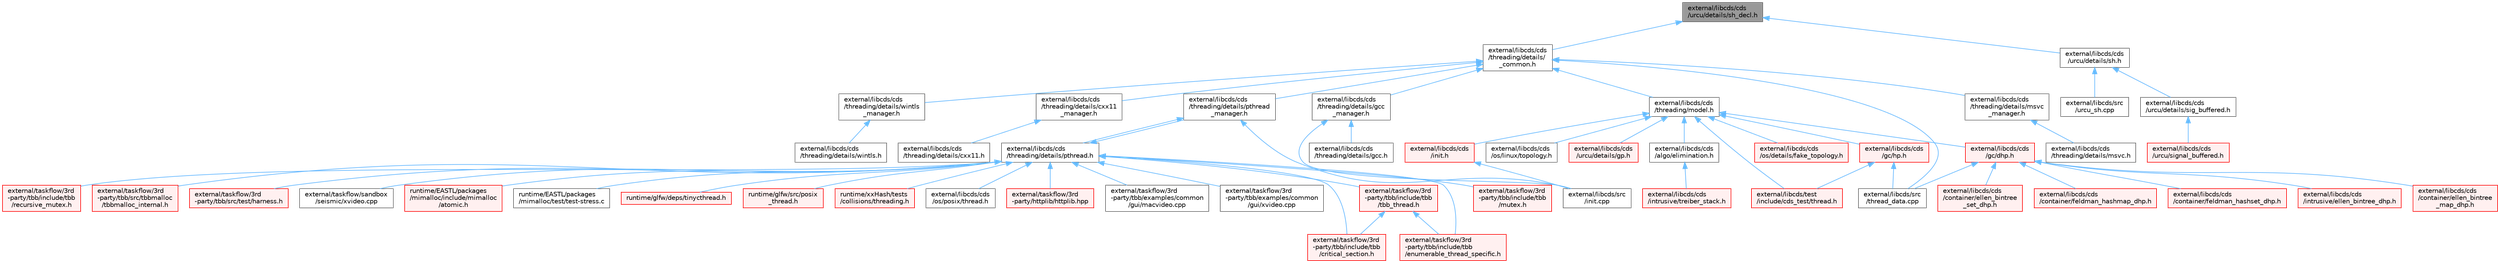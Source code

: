 digraph "external/libcds/cds/urcu/details/sh_decl.h"
{
 // LATEX_PDF_SIZE
  bgcolor="transparent";
  edge [fontname=Helvetica,fontsize=10,labelfontname=Helvetica,labelfontsize=10];
  node [fontname=Helvetica,fontsize=10,shape=box,height=0.2,width=0.4];
  Node1 [id="Node000001",label="external/libcds/cds\l/urcu/details/sh_decl.h",height=0.2,width=0.4,color="gray40", fillcolor="grey60", style="filled", fontcolor="black",tooltip=" "];
  Node1 -> Node2 [id="edge1_Node000001_Node000002",dir="back",color="steelblue1",style="solid",tooltip=" "];
  Node2 [id="Node000002",label="external/libcds/cds\l/threading/details/\l_common.h",height=0.2,width=0.4,color="grey40", fillcolor="white", style="filled",URL="$__common_8h.html",tooltip=" "];
  Node2 -> Node3 [id="edge2_Node000002_Node000003",dir="back",color="steelblue1",style="solid",tooltip=" "];
  Node3 [id="Node000003",label="external/libcds/cds\l/threading/details/cxx11\l_manager.h",height=0.2,width=0.4,color="grey40", fillcolor="white", style="filled",URL="$cxx11__manager_8h.html",tooltip=" "];
  Node3 -> Node4 [id="edge3_Node000003_Node000004",dir="back",color="steelblue1",style="solid",tooltip=" "];
  Node4 [id="Node000004",label="external/libcds/cds\l/threading/details/cxx11.h",height=0.2,width=0.4,color="grey40", fillcolor="white", style="filled",URL="$cxx11_8h.html",tooltip=" "];
  Node2 -> Node5 [id="edge4_Node000002_Node000005",dir="back",color="steelblue1",style="solid",tooltip=" "];
  Node5 [id="Node000005",label="external/libcds/cds\l/threading/details/gcc\l_manager.h",height=0.2,width=0.4,color="grey40", fillcolor="white", style="filled",URL="$gcc__manager_8h.html",tooltip=" "];
  Node5 -> Node6 [id="edge5_Node000005_Node000006",dir="back",color="steelblue1",style="solid",tooltip=" "];
  Node6 [id="Node000006",label="external/libcds/cds\l/threading/details/gcc.h",height=0.2,width=0.4,color="grey40", fillcolor="white", style="filled",URL="$gcc_8h.html",tooltip=" "];
  Node5 -> Node7 [id="edge6_Node000005_Node000007",dir="back",color="steelblue1",style="solid",tooltip=" "];
  Node7 [id="Node000007",label="external/libcds/src\l/init.cpp",height=0.2,width=0.4,color="grey40", fillcolor="white", style="filled",URL="$libcds_2src_2init_8cpp.html",tooltip=" "];
  Node2 -> Node8 [id="edge7_Node000002_Node000008",dir="back",color="steelblue1",style="solid",tooltip=" "];
  Node8 [id="Node000008",label="external/libcds/cds\l/threading/details/msvc\l_manager.h",height=0.2,width=0.4,color="grey40", fillcolor="white", style="filled",URL="$msvc__manager_8h.html",tooltip=" "];
  Node8 -> Node9 [id="edge8_Node000008_Node000009",dir="back",color="steelblue1",style="solid",tooltip=" "];
  Node9 [id="Node000009",label="external/libcds/cds\l/threading/details/msvc.h",height=0.2,width=0.4,color="grey40", fillcolor="white", style="filled",URL="$msvc_8h.html",tooltip=" "];
  Node2 -> Node10 [id="edge9_Node000002_Node000010",dir="back",color="steelblue1",style="solid",tooltip=" "];
  Node10 [id="Node000010",label="external/libcds/cds\l/threading/details/pthread\l_manager.h",height=0.2,width=0.4,color="grey40", fillcolor="white", style="filled",URL="$pthread__manager_8h.html",tooltip=" "];
  Node10 -> Node11 [id="edge10_Node000010_Node000011",dir="back",color="steelblue1",style="solid",tooltip=" "];
  Node11 [id="Node000011",label="external/libcds/cds\l/threading/details/pthread.h",height=0.2,width=0.4,color="grey40", fillcolor="white", style="filled",URL="$pthread_8h.html",tooltip=" "];
  Node11 -> Node12 [id="edge11_Node000011_Node000012",dir="back",color="steelblue1",style="solid",tooltip=" "];
  Node12 [id="Node000012",label="external/libcds/cds\l/os/posix/thread.h",height=0.2,width=0.4,color="grey40", fillcolor="white", style="filled",URL="$cds_2os_2posix_2thread_8h.html",tooltip=" "];
  Node11 -> Node10 [id="edge12_Node000011_Node000010",dir="back",color="steelblue1",style="solid",tooltip=" "];
  Node11 -> Node13 [id="edge13_Node000011_Node000013",dir="back",color="steelblue1",style="solid",tooltip=" "];
  Node13 [id="Node000013",label="external/taskflow/3rd\l-party/httplib/httplib.hpp",height=0.2,width=0.4,color="red", fillcolor="#FFF0F0", style="filled",URL="$httplib_8hpp.html",tooltip=" "];
  Node11 -> Node15 [id="edge14_Node000011_Node000015",dir="back",color="steelblue1",style="solid",tooltip=" "];
  Node15 [id="Node000015",label="external/taskflow/3rd\l-party/tbb/examples/common\l/gui/macvideo.cpp",height=0.2,width=0.4,color="grey40", fillcolor="white", style="filled",URL="$macvideo_8cpp.html",tooltip=" "];
  Node11 -> Node16 [id="edge15_Node000011_Node000016",dir="back",color="steelblue1",style="solid",tooltip=" "];
  Node16 [id="Node000016",label="external/taskflow/3rd\l-party/tbb/examples/common\l/gui/xvideo.cpp",height=0.2,width=0.4,color="grey40", fillcolor="white", style="filled",URL="$3rd-party_2tbb_2examples_2common_2gui_2xvideo_8cpp.html",tooltip=" "];
  Node11 -> Node17 [id="edge16_Node000011_Node000017",dir="back",color="steelblue1",style="solid",tooltip=" "];
  Node17 [id="Node000017",label="external/taskflow/3rd\l-party/tbb/include/tbb\l/critical_section.h",height=0.2,width=0.4,color="red", fillcolor="#FFF0F0", style="filled",URL="$critical__section_8h.html",tooltip=" "];
  Node11 -> Node26 [id="edge17_Node000011_Node000026",dir="back",color="steelblue1",style="solid",tooltip=" "];
  Node26 [id="Node000026",label="external/taskflow/3rd\l-party/tbb/include/tbb\l/enumerable_thread_specific.h",height=0.2,width=0.4,color="red", fillcolor="#FFF0F0", style="filled",URL="$enumerable__thread__specific_8h.html",tooltip=" "];
  Node11 -> Node50 [id="edge18_Node000011_Node000050",dir="back",color="steelblue1",style="solid",tooltip=" "];
  Node50 [id="Node000050",label="external/taskflow/3rd\l-party/tbb/include/tbb\l/mutex.h",height=0.2,width=0.4,color="red", fillcolor="#FFF0F0", style="filled",URL="$mutex_8h.html",tooltip=" "];
  Node11 -> Node85 [id="edge19_Node000011_Node000085",dir="back",color="steelblue1",style="solid",tooltip=" "];
  Node85 [id="Node000085",label="external/taskflow/3rd\l-party/tbb/include/tbb\l/recursive_mutex.h",height=0.2,width=0.4,color="red", fillcolor="#FFF0F0", style="filled",URL="$recursive__mutex_8h.html",tooltip=" "];
  Node11 -> Node87 [id="edge20_Node000011_Node000087",dir="back",color="steelblue1",style="solid",tooltip=" "];
  Node87 [id="Node000087",label="external/taskflow/3rd\l-party/tbb/include/tbb\l/tbb_thread.h",height=0.2,width=0.4,color="red", fillcolor="#FFF0F0", style="filled",URL="$tbb__thread_8h.html",tooltip=" "];
  Node87 -> Node17 [id="edge21_Node000087_Node000017",dir="back",color="steelblue1",style="solid",tooltip=" "];
  Node87 -> Node26 [id="edge22_Node000087_Node000026",dir="back",color="steelblue1",style="solid",tooltip=" "];
  Node11 -> Node97 [id="edge23_Node000011_Node000097",dir="back",color="steelblue1",style="solid",tooltip=" "];
  Node97 [id="Node000097",label="external/taskflow/3rd\l-party/tbb/src/tbbmalloc\l/tbbmalloc_internal.h",height=0.2,width=0.4,color="red", fillcolor="#FFF0F0", style="filled",URL="$tbbmalloc__internal_8h.html",tooltip=" "];
  Node11 -> Node103 [id="edge24_Node000011_Node000103",dir="back",color="steelblue1",style="solid",tooltip=" "];
  Node103 [id="Node000103",label="external/taskflow/3rd\l-party/tbb/src/test/harness.h",height=0.2,width=0.4,color="red", fillcolor="#FFF0F0", style="filled",URL="$harness_8h.html",tooltip=" "];
  Node11 -> Node212 [id="edge25_Node000011_Node000212",dir="back",color="steelblue1",style="solid",tooltip=" "];
  Node212 [id="Node000212",label="external/taskflow/sandbox\l/seismic/xvideo.cpp",height=0.2,width=0.4,color="grey40", fillcolor="white", style="filled",URL="$sandbox_2seismic_2xvideo_8cpp.html",tooltip=" "];
  Node11 -> Node213 [id="edge26_Node000011_Node000213",dir="back",color="steelblue1",style="solid",tooltip=" "];
  Node213 [id="Node000213",label="runtime/EASTL/packages\l/mimalloc/include/mimalloc\l/atomic.h",height=0.2,width=0.4,color="red", fillcolor="#FFF0F0", style="filled",URL="$runtime_2_e_a_s_t_l_2packages_2mimalloc_2include_2mimalloc_2atomic_8h.html",tooltip=" "];
  Node11 -> Node244 [id="edge27_Node000011_Node000244",dir="back",color="steelblue1",style="solid",tooltip=" "];
  Node244 [id="Node000244",label="runtime/EASTL/packages\l/mimalloc/test/test-stress.c",height=0.2,width=0.4,color="grey40", fillcolor="white", style="filled",URL="$test-stress_8c.html",tooltip=" "];
  Node11 -> Node245 [id="edge28_Node000011_Node000245",dir="back",color="steelblue1",style="solid",tooltip=" "];
  Node245 [id="Node000245",label="runtime/glfw/deps/tinycthread.h",height=0.2,width=0.4,color="red", fillcolor="#FFF0F0", style="filled",URL="$tinycthread_8h.html",tooltip=" "];
  Node11 -> Node250 [id="edge29_Node000011_Node000250",dir="back",color="steelblue1",style="solid",tooltip=" "];
  Node250 [id="Node000250",label="runtime/glfw/src/posix\l_thread.h",height=0.2,width=0.4,color="red", fillcolor="#FFF0F0", style="filled",URL="$posix__thread_8h.html",tooltip=" "];
  Node11 -> Node293 [id="edge30_Node000011_Node000293",dir="back",color="steelblue1",style="solid",tooltip=" "];
  Node293 [id="Node000293",label="runtime/xxHash/tests\l/collisions/threading.h",height=0.2,width=0.4,color="red", fillcolor="#FFF0F0", style="filled",URL="$runtime_2xx_hash_2tests_2collisions_2threading_8h.html",tooltip=" "];
  Node10 -> Node7 [id="edge31_Node000010_Node000007",dir="back",color="steelblue1",style="solid",tooltip=" "];
  Node2 -> Node295 [id="edge32_Node000002_Node000295",dir="back",color="steelblue1",style="solid",tooltip=" "];
  Node295 [id="Node000295",label="external/libcds/cds\l/threading/details/wintls\l_manager.h",height=0.2,width=0.4,color="grey40", fillcolor="white", style="filled",URL="$wintls__manager_8h.html",tooltip=" "];
  Node295 -> Node296 [id="edge33_Node000295_Node000296",dir="back",color="steelblue1",style="solid",tooltip=" "];
  Node296 [id="Node000296",label="external/libcds/cds\l/threading/details/wintls.h",height=0.2,width=0.4,color="grey40", fillcolor="white", style="filled",URL="$wintls_8h.html",tooltip=" "];
  Node2 -> Node297 [id="edge34_Node000002_Node000297",dir="back",color="steelblue1",style="solid",tooltip=" "];
  Node297 [id="Node000297",label="external/libcds/cds\l/threading/model.h",height=0.2,width=0.4,color="grey40", fillcolor="white", style="filled",URL="$model_8h.html",tooltip=" "];
  Node297 -> Node298 [id="edge35_Node000297_Node000298",dir="back",color="steelblue1",style="solid",tooltip=" "];
  Node298 [id="Node000298",label="external/libcds/cds\l/algo/elimination.h",height=0.2,width=0.4,color="grey40", fillcolor="white", style="filled",URL="$elimination_8h.html",tooltip=" "];
  Node298 -> Node299 [id="edge36_Node000298_Node000299",dir="back",color="steelblue1",style="solid",tooltip=" "];
  Node299 [id="Node000299",label="external/libcds/cds\l/intrusive/treiber_stack.h",height=0.2,width=0.4,color="red", fillcolor="#FFF0F0", style="filled",URL="$intrusive_2treiber__stack_8h.html",tooltip=" "];
  Node297 -> Node313 [id="edge37_Node000297_Node000313",dir="back",color="steelblue1",style="solid",tooltip=" "];
  Node313 [id="Node000313",label="external/libcds/cds\l/gc/dhp.h",height=0.2,width=0.4,color="red", fillcolor="#FFF0F0", style="filled",URL="$dhp_8h.html",tooltip=" "];
  Node313 -> Node314 [id="edge38_Node000313_Node000314",dir="back",color="steelblue1",style="solid",tooltip=" "];
  Node314 [id="Node000314",label="external/libcds/cds\l/container/ellen_bintree\l_map_dhp.h",height=0.2,width=0.4,color="red", fillcolor="#FFF0F0", style="filled",URL="$ellen__bintree__map__dhp_8h.html",tooltip=" "];
  Node313 -> Node326 [id="edge39_Node000313_Node000326",dir="back",color="steelblue1",style="solid",tooltip=" "];
  Node326 [id="Node000326",label="external/libcds/cds\l/container/ellen_bintree\l_set_dhp.h",height=0.2,width=0.4,color="red", fillcolor="#FFF0F0", style="filled",URL="$ellen__bintree__set__dhp_8h.html",tooltip=" "];
  Node313 -> Node339 [id="edge40_Node000313_Node000339",dir="back",color="steelblue1",style="solid",tooltip=" "];
  Node339 [id="Node000339",label="external/libcds/cds\l/container/feldman_hashmap_dhp.h",height=0.2,width=0.4,color="red", fillcolor="#FFF0F0", style="filled",URL="$feldman__hashmap__dhp_8h.html",tooltip=" "];
  Node313 -> Node351 [id="edge41_Node000313_Node000351",dir="back",color="steelblue1",style="solid",tooltip=" "];
  Node351 [id="Node000351",label="external/libcds/cds\l/container/feldman_hashset_dhp.h",height=0.2,width=0.4,color="red", fillcolor="#FFF0F0", style="filled",URL="$container_2feldman__hashset__dhp_8h.html",tooltip=" "];
  Node313 -> Node362 [id="edge42_Node000313_Node000362",dir="back",color="steelblue1",style="solid",tooltip=" "];
  Node362 [id="Node000362",label="external/libcds/cds\l/intrusive/ellen_bintree_dhp.h",height=0.2,width=0.4,color="red", fillcolor="#FFF0F0", style="filled",URL="$ellen__bintree__dhp_8h.html",tooltip=" "];
  Node313 -> Node470 [id="edge43_Node000313_Node000470",dir="back",color="steelblue1",style="solid",tooltip=" "];
  Node470 [id="Node000470",label="external/libcds/src\l/thread_data.cpp",height=0.2,width=0.4,color="grey40", fillcolor="white", style="filled",URL="$thread__data_8cpp.html",tooltip=" "];
  Node297 -> Node493 [id="edge44_Node000297_Node000493",dir="back",color="steelblue1",style="solid",tooltip=" "];
  Node493 [id="Node000493",label="external/libcds/cds\l/gc/hp.h",height=0.2,width=0.4,color="red", fillcolor="#FFF0F0", style="filled",URL="$hp_8h.html",tooltip=" "];
  Node493 -> Node470 [id="edge45_Node000493_Node000470",dir="back",color="steelblue1",style="solid",tooltip=" "];
  Node493 -> Node571 [id="edge46_Node000493_Node000571",dir="back",color="steelblue1",style="solid",tooltip=" "];
  Node571 [id="Node000571",label="external/libcds/test\l/include/cds_test/thread.h",height=0.2,width=0.4,color="red", fillcolor="#FFF0F0", style="filled",URL="$test_2include_2cds__test_2thread_8h.html",tooltip=" "];
  Node297 -> Node656 [id="edge47_Node000297_Node000656",dir="back",color="steelblue1",style="solid",tooltip=" "];
  Node656 [id="Node000656",label="external/libcds/cds\l/init.h",height=0.2,width=0.4,color="red", fillcolor="#FFF0F0", style="filled",URL="$init_8h.html",tooltip=" "];
  Node656 -> Node7 [id="edge48_Node000656_Node000007",dir="back",color="steelblue1",style="solid",tooltip=" "];
  Node297 -> Node658 [id="edge49_Node000297_Node000658",dir="back",color="steelblue1",style="solid",tooltip=" "];
  Node658 [id="Node000658",label="external/libcds/cds\l/os/details/fake_topology.h",height=0.2,width=0.4,color="red", fillcolor="#FFF0F0", style="filled",URL="$details_2fake__topology_8h.html",tooltip=" "];
  Node297 -> Node663 [id="edge50_Node000297_Node000663",dir="back",color="steelblue1",style="solid",tooltip=" "];
  Node663 [id="Node000663",label="external/libcds/cds\l/os/linux/topology.h",height=0.2,width=0.4,color="grey40", fillcolor="white", style="filled",URL="$linux_2topology_8h.html",tooltip=" "];
  Node297 -> Node664 [id="edge51_Node000297_Node000664",dir="back",color="steelblue1",style="solid",tooltip=" "];
  Node664 [id="Node000664",label="external/libcds/cds\l/urcu/details/gp.h",height=0.2,width=0.4,color="red", fillcolor="#FFF0F0", style="filled",URL="$gp_8h.html",tooltip=" "];
  Node297 -> Node571 [id="edge52_Node000297_Node000571",dir="back",color="steelblue1",style="solid",tooltip=" "];
  Node2 -> Node470 [id="edge53_Node000002_Node000470",dir="back",color="steelblue1",style="solid",tooltip=" "];
  Node1 -> Node761 [id="edge54_Node000001_Node000761",dir="back",color="steelblue1",style="solid",tooltip=" "];
  Node761 [id="Node000761",label="external/libcds/cds\l/urcu/details/sh.h",height=0.2,width=0.4,color="grey40", fillcolor="white", style="filled",URL="$sh_8h.html",tooltip=" "];
  Node761 -> Node762 [id="edge55_Node000761_Node000762",dir="back",color="steelblue1",style="solid",tooltip=" "];
  Node762 [id="Node000762",label="external/libcds/cds\l/urcu/details/sig_buffered.h",height=0.2,width=0.4,color="grey40", fillcolor="white", style="filled",URL="$sig__buffered_8h.html",tooltip=" "];
  Node762 -> Node763 [id="edge56_Node000762_Node000763",dir="back",color="steelblue1",style="solid",tooltip=" "];
  Node763 [id="Node000763",label="external/libcds/cds\l/urcu/signal_buffered.h",height=0.2,width=0.4,color="red", fillcolor="#FFF0F0", style="filled",URL="$signal__buffered_8h.html",tooltip=" "];
  Node761 -> Node793 [id="edge57_Node000761_Node000793",dir="back",color="steelblue1",style="solid",tooltip=" "];
  Node793 [id="Node000793",label="external/libcds/src\l/urcu_sh.cpp",height=0.2,width=0.4,color="grey40", fillcolor="white", style="filled",URL="$urcu__sh_8cpp.html",tooltip=" "];
}
